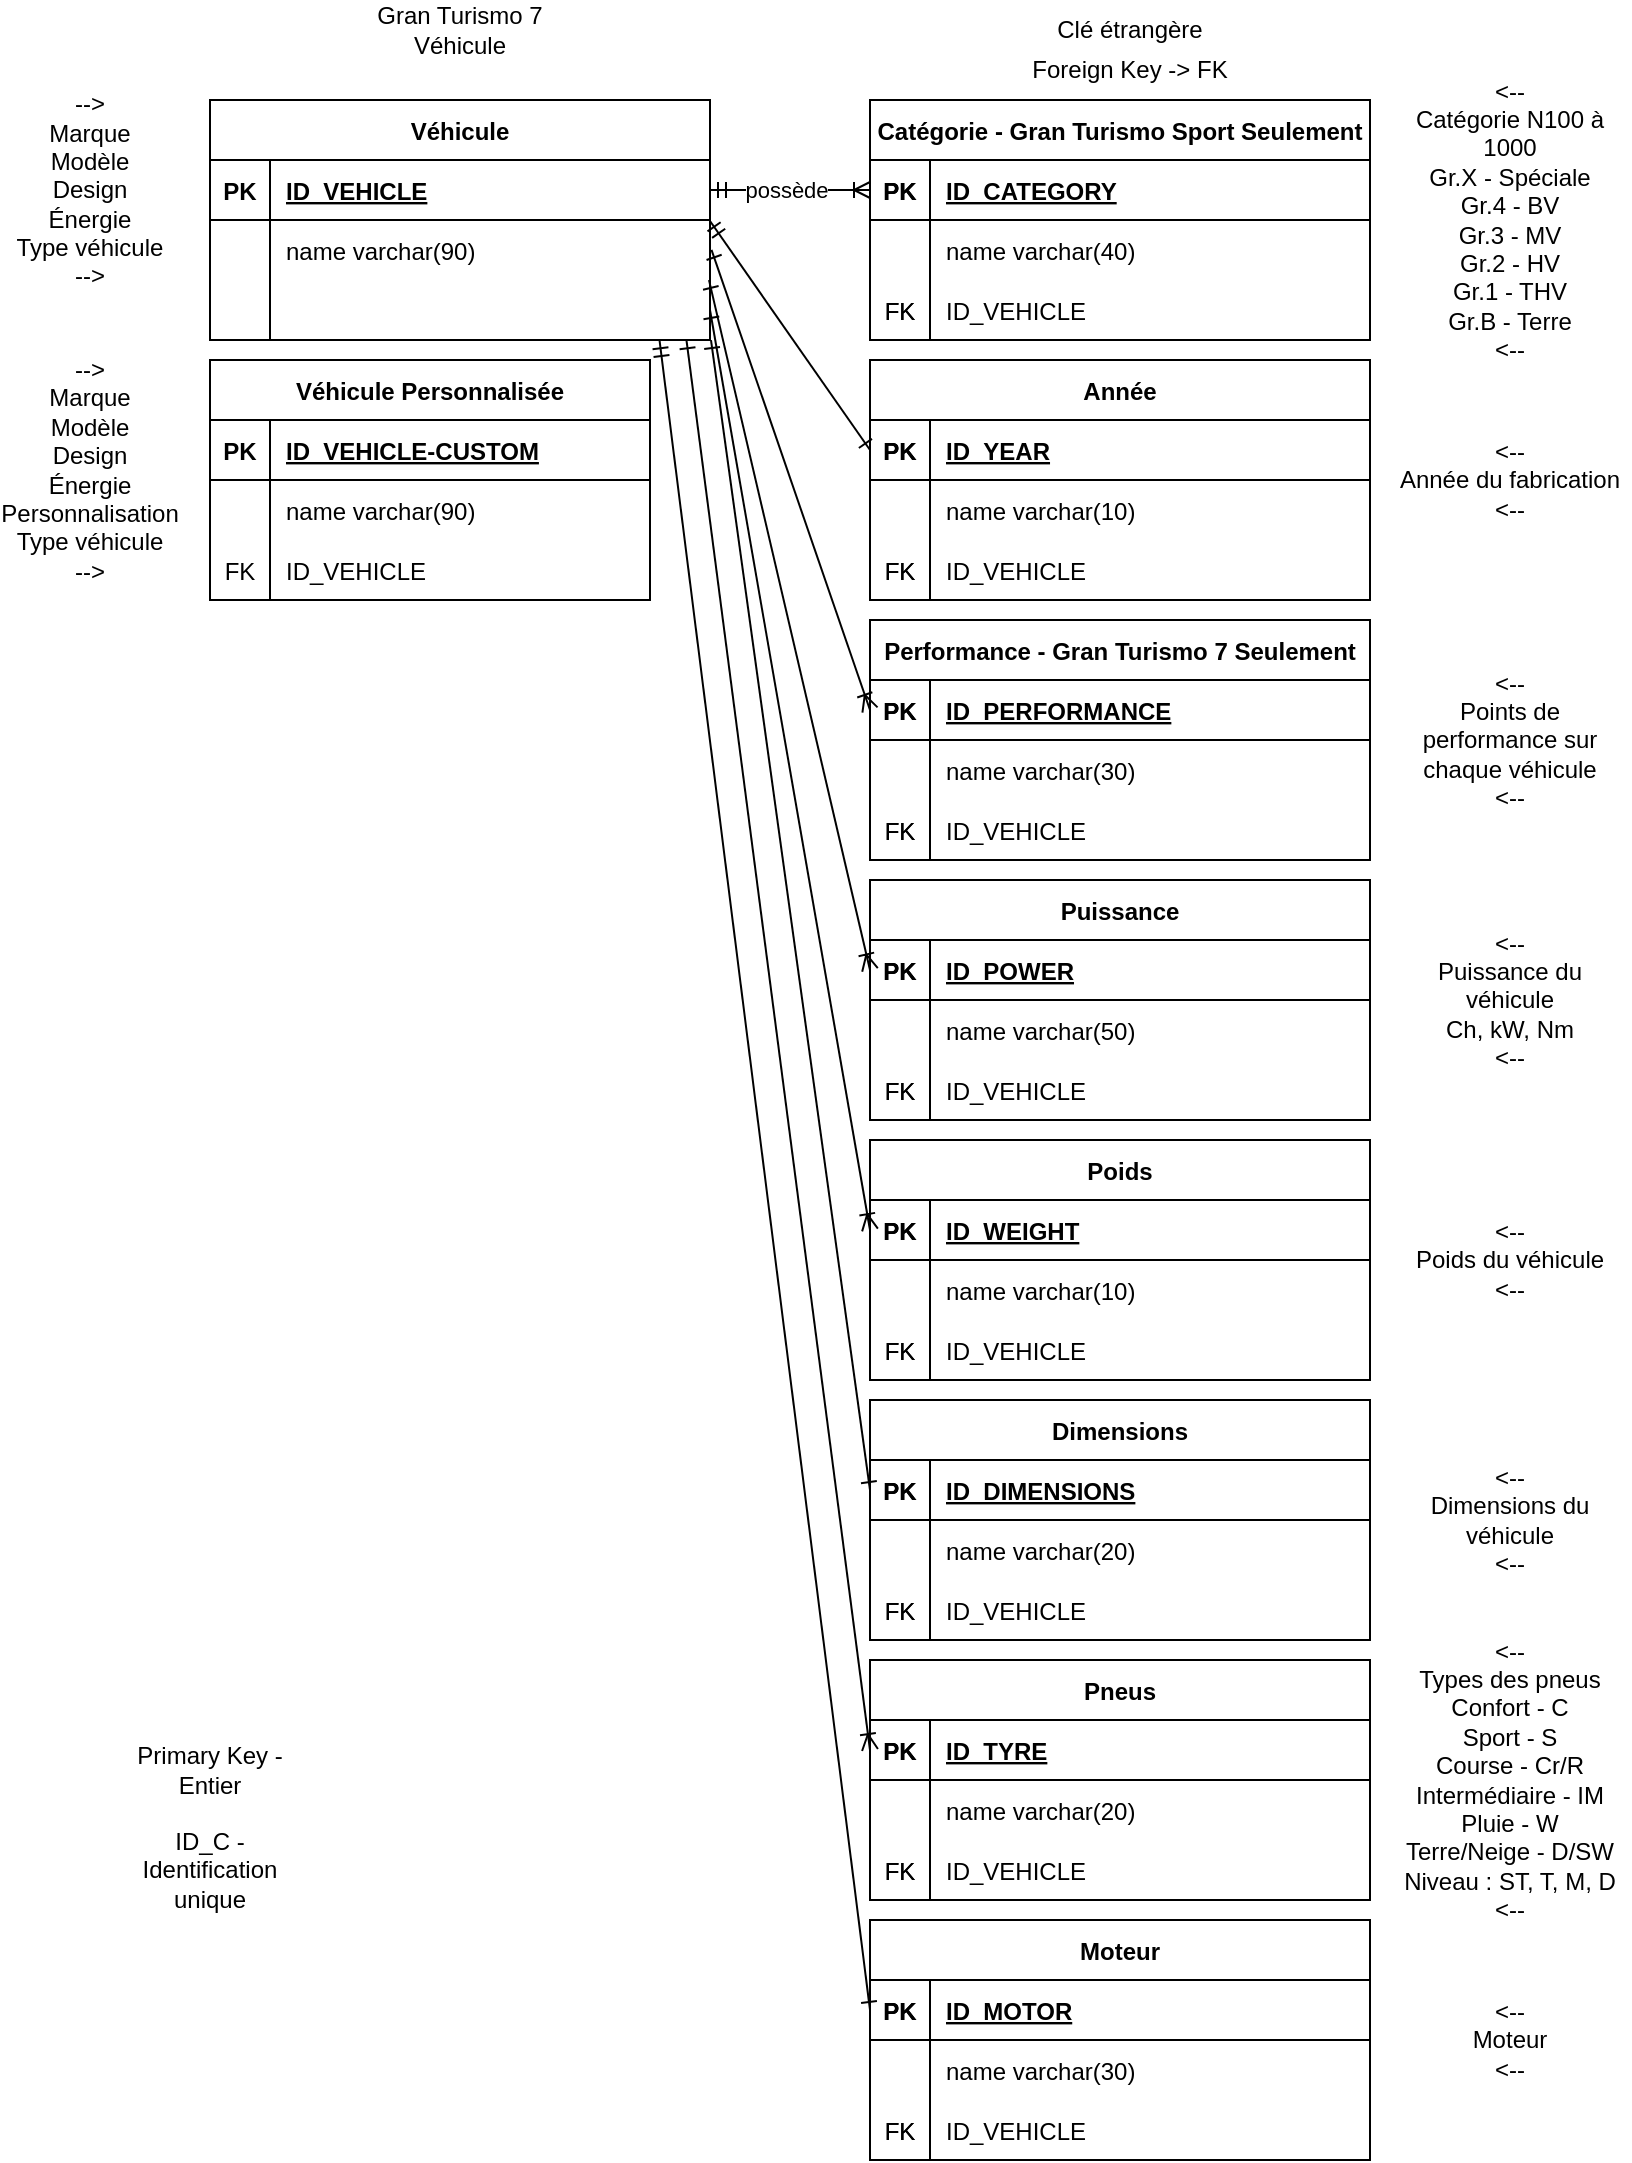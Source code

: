 <mxfile version="24.7.16">
  <diagram id="R2lEEEUBdFMjLlhIrx00" name="Page-1">
    <mxGraphModel dx="464" dy="783" grid="1" gridSize="10" guides="1" tooltips="1" connect="1" arrows="1" fold="1" page="1" pageScale="1" pageWidth="850" pageHeight="1100" math="0" shadow="0" extFonts="Permanent Marker^https://fonts.googleapis.com/css?family=Permanent+Marker">
      <root>
        <mxCell id="0" />
        <mxCell id="1" parent="0" />
        <mxCell id="28hwh20PYcVg1PHCezV0-172" value="" style="edgeStyle=entityRelationEdgeStyle;endArrow=ERoneToMany;startArrow=ERmandOne;endFill=0;startFill=0;entryX=0;entryY=0.5;entryDx=0;entryDy=0;" parent="1" source="28hwh20PYcVg1PHCezV0-178" edge="1">
          <mxGeometry width="100" height="100" relative="1" as="geometry">
            <mxPoint x="340" y="660" as="sourcePoint" />
            <mxPoint x="450" y="105" as="targetPoint" />
          </mxGeometry>
        </mxCell>
        <mxCell id="28hwh20PYcVg1PHCezV0-173" value="possède" style="edgeLabel;html=1;align=center;verticalAlign=middle;resizable=0;points=[];" parent="28hwh20PYcVg1PHCezV0-172" vertex="1" connectable="0">
          <mxGeometry x="-0.068" relative="1" as="geometry">
            <mxPoint as="offset" />
          </mxGeometry>
        </mxCell>
        <mxCell id="28hwh20PYcVg1PHCezV0-174" value="PK" style="shape=partialRectangle;overflow=hidden;connectable=0;fillColor=none;top=0;left=0;bottom=0;right=0;fontStyle=1;" parent="1" vertex="1">
          <mxGeometry x="450" y="90" width="30" height="30" as="geometry">
            <mxRectangle width="30" height="30" as="alternateBounds" />
          </mxGeometry>
        </mxCell>
        <mxCell id="28hwh20PYcVg1PHCezV0-175" value="" style="shape=partialRectangle;overflow=hidden;connectable=0;fillColor=none;top=0;left=0;bottom=0;right=0;" parent="1" vertex="1">
          <mxGeometry x="450" y="120" width="30" height="30" as="geometry">
            <mxRectangle width="30" height="30" as="alternateBounds" />
          </mxGeometry>
        </mxCell>
        <mxCell id="28hwh20PYcVg1PHCezV0-176" value="FK" style="shape=partialRectangle;overflow=hidden;connectable=0;fillColor=none;top=0;left=0;bottom=0;right=0;" parent="1" vertex="1">
          <mxGeometry x="450" y="150" width="30" height="30" as="geometry">
            <mxRectangle width="30" height="30" as="alternateBounds" />
          </mxGeometry>
        </mxCell>
        <mxCell id="28hwh20PYcVg1PHCezV0-177" value="Véhicule" style="shape=table;startSize=30;container=1;collapsible=1;childLayout=tableLayout;fixedRows=1;rowLines=0;fontStyle=1;align=center;resizeLast=1;" parent="1" vertex="1">
          <mxGeometry x="120" y="60" width="250" height="120" as="geometry" />
        </mxCell>
        <mxCell id="28hwh20PYcVg1PHCezV0-178" value="" style="shape=partialRectangle;collapsible=0;dropTarget=0;pointerEvents=0;fillColor=none;points=[[0,0.5],[1,0.5]];portConstraint=eastwest;top=0;left=0;right=0;bottom=1;" parent="28hwh20PYcVg1PHCezV0-177" vertex="1">
          <mxGeometry y="30" width="250" height="30" as="geometry" />
        </mxCell>
        <mxCell id="28hwh20PYcVg1PHCezV0-179" value="PK" style="shape=partialRectangle;overflow=hidden;connectable=0;fillColor=none;top=0;left=0;bottom=0;right=0;fontStyle=1;" parent="28hwh20PYcVg1PHCezV0-178" vertex="1">
          <mxGeometry width="30" height="30" as="geometry">
            <mxRectangle width="30" height="30" as="alternateBounds" />
          </mxGeometry>
        </mxCell>
        <mxCell id="28hwh20PYcVg1PHCezV0-180" value="ID_VEHICLE" style="shape=partialRectangle;overflow=hidden;connectable=0;fillColor=none;top=0;left=0;bottom=0;right=0;align=left;spacingLeft=6;fontStyle=5;" parent="28hwh20PYcVg1PHCezV0-178" vertex="1">
          <mxGeometry x="30" width="220" height="30" as="geometry">
            <mxRectangle width="220" height="30" as="alternateBounds" />
          </mxGeometry>
        </mxCell>
        <mxCell id="28hwh20PYcVg1PHCezV0-181" value="" style="shape=partialRectangle;collapsible=0;dropTarget=0;pointerEvents=0;fillColor=none;points=[[0,0.5],[1,0.5]];portConstraint=eastwest;top=0;left=0;right=0;bottom=0;" parent="28hwh20PYcVg1PHCezV0-177" vertex="1">
          <mxGeometry y="60" width="250" height="30" as="geometry" />
        </mxCell>
        <mxCell id="28hwh20PYcVg1PHCezV0-182" value="" style="shape=partialRectangle;overflow=hidden;connectable=0;fillColor=none;top=0;left=0;bottom=0;right=0;" parent="28hwh20PYcVg1PHCezV0-181" vertex="1">
          <mxGeometry width="30" height="30" as="geometry">
            <mxRectangle width="30" height="30" as="alternateBounds" />
          </mxGeometry>
        </mxCell>
        <mxCell id="28hwh20PYcVg1PHCezV0-183" value="name varchar(90)" style="shape=partialRectangle;overflow=hidden;connectable=0;fillColor=none;top=0;left=0;bottom=0;right=0;align=left;spacingLeft=6;" parent="28hwh20PYcVg1PHCezV0-181" vertex="1">
          <mxGeometry x="30" width="220" height="30" as="geometry">
            <mxRectangle width="220" height="30" as="alternateBounds" />
          </mxGeometry>
        </mxCell>
        <mxCell id="28hwh20PYcVg1PHCezV0-184" value="" style="shape=partialRectangle;collapsible=0;dropTarget=0;pointerEvents=0;fillColor=none;points=[[0,0.5],[1,0.5]];portConstraint=eastwest;top=0;left=0;right=0;bottom=0;" parent="28hwh20PYcVg1PHCezV0-177" vertex="1">
          <mxGeometry y="90" width="250" height="30" as="geometry" />
        </mxCell>
        <mxCell id="28hwh20PYcVg1PHCezV0-185" value="" style="shape=partialRectangle;overflow=hidden;connectable=0;fillColor=none;top=0;left=0;bottom=0;right=0;" parent="28hwh20PYcVg1PHCezV0-184" vertex="1">
          <mxGeometry width="30" height="30" as="geometry">
            <mxRectangle width="30" height="30" as="alternateBounds" />
          </mxGeometry>
        </mxCell>
        <mxCell id="28hwh20PYcVg1PHCezV0-186" value="" style="shape=partialRectangle;overflow=hidden;connectable=0;fillColor=none;top=0;left=0;bottom=0;right=0;align=left;spacingLeft=6;" parent="28hwh20PYcVg1PHCezV0-184" vertex="1">
          <mxGeometry x="30" width="220" height="30" as="geometry">
            <mxRectangle width="220" height="30" as="alternateBounds" />
          </mxGeometry>
        </mxCell>
        <mxCell id="28hwh20PYcVg1PHCezV0-187" value="PK" style="shape=partialRectangle;overflow=hidden;connectable=0;fillColor=none;top=0;left=0;bottom=0;right=0;fontStyle=1;" parent="1" vertex="1">
          <mxGeometry x="450" y="220" width="30" height="30" as="geometry">
            <mxRectangle width="30" height="30" as="alternateBounds" />
          </mxGeometry>
        </mxCell>
        <mxCell id="28hwh20PYcVg1PHCezV0-188" value="" style="shape=partialRectangle;overflow=hidden;connectable=0;fillColor=none;top=0;left=0;bottom=0;right=0;" parent="1" vertex="1">
          <mxGeometry x="450" y="250" width="30" height="30" as="geometry">
            <mxRectangle width="30" height="30" as="alternateBounds" />
          </mxGeometry>
        </mxCell>
        <mxCell id="28hwh20PYcVg1PHCezV0-189" value="FK" style="shape=partialRectangle;overflow=hidden;connectable=0;fillColor=none;top=0;left=0;bottom=0;right=0;" parent="1" vertex="1">
          <mxGeometry x="450" y="280" width="30" height="30" as="geometry">
            <mxRectangle width="30" height="30" as="alternateBounds" />
          </mxGeometry>
        </mxCell>
        <mxCell id="28hwh20PYcVg1PHCezV0-190" value="PK" style="shape=partialRectangle;overflow=hidden;connectable=0;fillColor=none;top=0;left=0;bottom=0;right=0;fontStyle=1;" parent="1" vertex="1">
          <mxGeometry x="450" y="350" width="30" height="30" as="geometry">
            <mxRectangle width="30" height="30" as="alternateBounds" />
          </mxGeometry>
        </mxCell>
        <mxCell id="28hwh20PYcVg1PHCezV0-191" value="" style="shape=partialRectangle;overflow=hidden;connectable=0;fillColor=none;top=0;left=0;bottom=0;right=0;" parent="1" vertex="1">
          <mxGeometry x="450" y="380" width="30" height="30" as="geometry">
            <mxRectangle width="30" height="30" as="alternateBounds" />
          </mxGeometry>
        </mxCell>
        <mxCell id="28hwh20PYcVg1PHCezV0-192" value="FK" style="shape=partialRectangle;overflow=hidden;connectable=0;fillColor=none;top=0;left=0;bottom=0;right=0;" parent="1" vertex="1">
          <mxGeometry x="450" y="410" width="30" height="30" as="geometry">
            <mxRectangle width="30" height="30" as="alternateBounds" />
          </mxGeometry>
        </mxCell>
        <mxCell id="28hwh20PYcVg1PHCezV0-193" value="Catégorie - Gran Turismo Sport Seulement" style="shape=table;startSize=30;container=1;collapsible=1;childLayout=tableLayout;fixedRows=1;rowLines=0;fontStyle=1;align=center;resizeLast=1;" parent="1" vertex="1">
          <mxGeometry x="450" y="60" width="250" height="120" as="geometry" />
        </mxCell>
        <mxCell id="28hwh20PYcVg1PHCezV0-194" value="" style="shape=partialRectangle;collapsible=0;dropTarget=0;pointerEvents=0;fillColor=none;points=[[0,0.5],[1,0.5]];portConstraint=eastwest;top=0;left=0;right=0;bottom=1;" parent="28hwh20PYcVg1PHCezV0-193" vertex="1">
          <mxGeometry y="30" width="250" height="30" as="geometry" />
        </mxCell>
        <mxCell id="28hwh20PYcVg1PHCezV0-195" value="PK" style="shape=partialRectangle;overflow=hidden;connectable=0;fillColor=none;top=0;left=0;bottom=0;right=0;fontStyle=1;" parent="28hwh20PYcVg1PHCezV0-194" vertex="1">
          <mxGeometry width="30" height="30" as="geometry">
            <mxRectangle width="30" height="30" as="alternateBounds" />
          </mxGeometry>
        </mxCell>
        <mxCell id="28hwh20PYcVg1PHCezV0-196" value="ID_CATEGORY" style="shape=partialRectangle;overflow=hidden;connectable=0;fillColor=none;top=0;left=0;bottom=0;right=0;align=left;spacingLeft=6;fontStyle=5;" parent="28hwh20PYcVg1PHCezV0-194" vertex="1">
          <mxGeometry x="30" width="220" height="30" as="geometry">
            <mxRectangle width="220" height="30" as="alternateBounds" />
          </mxGeometry>
        </mxCell>
        <mxCell id="28hwh20PYcVg1PHCezV0-197" value="" style="shape=partialRectangle;collapsible=0;dropTarget=0;pointerEvents=0;fillColor=none;points=[[0,0.5],[1,0.5]];portConstraint=eastwest;top=0;left=0;right=0;bottom=0;" parent="28hwh20PYcVg1PHCezV0-193" vertex="1">
          <mxGeometry y="60" width="250" height="30" as="geometry" />
        </mxCell>
        <mxCell id="28hwh20PYcVg1PHCezV0-198" value="" style="shape=partialRectangle;overflow=hidden;connectable=0;fillColor=none;top=0;left=0;bottom=0;right=0;" parent="28hwh20PYcVg1PHCezV0-197" vertex="1">
          <mxGeometry width="30" height="30" as="geometry">
            <mxRectangle width="30" height="30" as="alternateBounds" />
          </mxGeometry>
        </mxCell>
        <mxCell id="28hwh20PYcVg1PHCezV0-199" value="name varchar(40)" style="shape=partialRectangle;overflow=hidden;connectable=0;fillColor=none;top=0;left=0;bottom=0;right=0;align=left;spacingLeft=6;" parent="28hwh20PYcVg1PHCezV0-197" vertex="1">
          <mxGeometry x="30" width="220" height="30" as="geometry">
            <mxRectangle width="220" height="30" as="alternateBounds" />
          </mxGeometry>
        </mxCell>
        <mxCell id="28hwh20PYcVg1PHCezV0-200" value="" style="shape=partialRectangle;collapsible=0;dropTarget=0;pointerEvents=0;fillColor=none;points=[[0,0.5],[1,0.5]];portConstraint=eastwest;top=0;left=0;right=0;bottom=0;" parent="28hwh20PYcVg1PHCezV0-193" vertex="1">
          <mxGeometry y="90" width="250" height="30" as="geometry" />
        </mxCell>
        <mxCell id="28hwh20PYcVg1PHCezV0-201" value="FK" style="shape=partialRectangle;overflow=hidden;connectable=0;fillColor=none;top=0;left=0;bottom=0;right=0;" parent="28hwh20PYcVg1PHCezV0-200" vertex="1">
          <mxGeometry width="30" height="30" as="geometry">
            <mxRectangle width="30" height="30" as="alternateBounds" />
          </mxGeometry>
        </mxCell>
        <mxCell id="28hwh20PYcVg1PHCezV0-202" value="ID_VEHICLE" style="shape=partialRectangle;overflow=hidden;connectable=0;fillColor=none;top=0;left=0;bottom=0;right=0;align=left;spacingLeft=6;" parent="28hwh20PYcVg1PHCezV0-200" vertex="1">
          <mxGeometry x="30" width="220" height="30" as="geometry">
            <mxRectangle width="220" height="30" as="alternateBounds" />
          </mxGeometry>
        </mxCell>
        <mxCell id="28hwh20PYcVg1PHCezV0-203" value="Clé étrangère" style="text;html=1;align=center;verticalAlign=middle;whiteSpace=wrap;rounded=0;" parent="1" vertex="1">
          <mxGeometry x="490" y="10" width="180" height="30" as="geometry" />
        </mxCell>
        <mxCell id="28hwh20PYcVg1PHCezV0-204" value="Foreign Key -&amp;gt; FK" style="text;html=1;align=center;verticalAlign=middle;whiteSpace=wrap;rounded=0;" parent="1" vertex="1">
          <mxGeometry x="490" y="30" width="180" height="30" as="geometry" />
        </mxCell>
        <mxCell id="28hwh20PYcVg1PHCezV0-205" value="Année" style="shape=table;startSize=30;container=1;collapsible=1;childLayout=tableLayout;fixedRows=1;rowLines=0;fontStyle=1;align=center;resizeLast=1;" parent="1" vertex="1">
          <mxGeometry x="450" y="190" width="250" height="120" as="geometry" />
        </mxCell>
        <mxCell id="28hwh20PYcVg1PHCezV0-206" value="" style="shape=partialRectangle;collapsible=0;dropTarget=0;pointerEvents=0;fillColor=none;points=[[0,0.5],[1,0.5]];portConstraint=eastwest;top=0;left=0;right=0;bottom=1;" parent="28hwh20PYcVg1PHCezV0-205" vertex="1">
          <mxGeometry y="30" width="250" height="30" as="geometry" />
        </mxCell>
        <mxCell id="28hwh20PYcVg1PHCezV0-207" value="PK" style="shape=partialRectangle;overflow=hidden;connectable=0;fillColor=none;top=0;left=0;bottom=0;right=0;fontStyle=1;" parent="28hwh20PYcVg1PHCezV0-206" vertex="1">
          <mxGeometry width="30" height="30" as="geometry">
            <mxRectangle width="30" height="30" as="alternateBounds" />
          </mxGeometry>
        </mxCell>
        <mxCell id="28hwh20PYcVg1PHCezV0-208" value="ID_YEAR" style="shape=partialRectangle;overflow=hidden;connectable=0;fillColor=none;top=0;left=0;bottom=0;right=0;align=left;spacingLeft=6;fontStyle=5;" parent="28hwh20PYcVg1PHCezV0-206" vertex="1">
          <mxGeometry x="30" width="220" height="30" as="geometry">
            <mxRectangle width="220" height="30" as="alternateBounds" />
          </mxGeometry>
        </mxCell>
        <mxCell id="28hwh20PYcVg1PHCezV0-209" value="" style="shape=partialRectangle;collapsible=0;dropTarget=0;pointerEvents=0;fillColor=none;points=[[0,0.5],[1,0.5]];portConstraint=eastwest;top=0;left=0;right=0;bottom=0;" parent="28hwh20PYcVg1PHCezV0-205" vertex="1">
          <mxGeometry y="60" width="250" height="30" as="geometry" />
        </mxCell>
        <mxCell id="28hwh20PYcVg1PHCezV0-210" value="" style="shape=partialRectangle;overflow=hidden;connectable=0;fillColor=none;top=0;left=0;bottom=0;right=0;" parent="28hwh20PYcVg1PHCezV0-209" vertex="1">
          <mxGeometry width="30" height="30" as="geometry">
            <mxRectangle width="30" height="30" as="alternateBounds" />
          </mxGeometry>
        </mxCell>
        <mxCell id="28hwh20PYcVg1PHCezV0-211" value="name varchar(10)" style="shape=partialRectangle;overflow=hidden;connectable=0;fillColor=none;top=0;left=0;bottom=0;right=0;align=left;spacingLeft=6;" parent="28hwh20PYcVg1PHCezV0-209" vertex="1">
          <mxGeometry x="30" width="220" height="30" as="geometry">
            <mxRectangle width="220" height="30" as="alternateBounds" />
          </mxGeometry>
        </mxCell>
        <mxCell id="28hwh20PYcVg1PHCezV0-212" value="" style="shape=partialRectangle;collapsible=0;dropTarget=0;pointerEvents=0;fillColor=none;points=[[0,0.5],[1,0.5]];portConstraint=eastwest;top=0;left=0;right=0;bottom=0;" parent="28hwh20PYcVg1PHCezV0-205" vertex="1">
          <mxGeometry y="90" width="250" height="30" as="geometry" />
        </mxCell>
        <mxCell id="28hwh20PYcVg1PHCezV0-213" value="FK" style="shape=partialRectangle;overflow=hidden;connectable=0;fillColor=none;top=0;left=0;bottom=0;right=0;" parent="28hwh20PYcVg1PHCezV0-212" vertex="1">
          <mxGeometry width="30" height="30" as="geometry">
            <mxRectangle width="30" height="30" as="alternateBounds" />
          </mxGeometry>
        </mxCell>
        <mxCell id="28hwh20PYcVg1PHCezV0-214" value="ID_VEHICLE" style="shape=partialRectangle;overflow=hidden;connectable=0;fillColor=none;top=0;left=0;bottom=0;right=0;align=left;spacingLeft=6;" parent="28hwh20PYcVg1PHCezV0-212" vertex="1">
          <mxGeometry x="30" width="220" height="30" as="geometry">
            <mxRectangle width="220" height="30" as="alternateBounds" />
          </mxGeometry>
        </mxCell>
        <mxCell id="28hwh20PYcVg1PHCezV0-215" value="Performance - Gran Turismo 7 Seulement" style="shape=table;startSize=30;container=1;collapsible=1;childLayout=tableLayout;fixedRows=1;rowLines=0;fontStyle=1;align=center;resizeLast=1;" parent="1" vertex="1">
          <mxGeometry x="450" y="320" width="250" height="120" as="geometry" />
        </mxCell>
        <mxCell id="28hwh20PYcVg1PHCezV0-216" value="" style="shape=partialRectangle;collapsible=0;dropTarget=0;pointerEvents=0;fillColor=none;points=[[0,0.5],[1,0.5]];portConstraint=eastwest;top=0;left=0;right=0;bottom=1;" parent="28hwh20PYcVg1PHCezV0-215" vertex="1">
          <mxGeometry y="30" width="250" height="30" as="geometry" />
        </mxCell>
        <mxCell id="28hwh20PYcVg1PHCezV0-217" value="PK" style="shape=partialRectangle;overflow=hidden;connectable=0;fillColor=none;top=0;left=0;bottom=0;right=0;fontStyle=1;" parent="28hwh20PYcVg1PHCezV0-216" vertex="1">
          <mxGeometry width="30" height="30" as="geometry">
            <mxRectangle width="30" height="30" as="alternateBounds" />
          </mxGeometry>
        </mxCell>
        <mxCell id="28hwh20PYcVg1PHCezV0-218" value="ID_PERFORMANCE" style="shape=partialRectangle;overflow=hidden;connectable=0;fillColor=none;top=0;left=0;bottom=0;right=0;align=left;spacingLeft=6;fontStyle=5;" parent="28hwh20PYcVg1PHCezV0-216" vertex="1">
          <mxGeometry x="30" width="220" height="30" as="geometry">
            <mxRectangle width="220" height="30" as="alternateBounds" />
          </mxGeometry>
        </mxCell>
        <mxCell id="28hwh20PYcVg1PHCezV0-219" value="" style="shape=partialRectangle;collapsible=0;dropTarget=0;pointerEvents=0;fillColor=none;points=[[0,0.5],[1,0.5]];portConstraint=eastwest;top=0;left=0;right=0;bottom=0;" parent="28hwh20PYcVg1PHCezV0-215" vertex="1">
          <mxGeometry y="60" width="250" height="30" as="geometry" />
        </mxCell>
        <mxCell id="28hwh20PYcVg1PHCezV0-220" value="" style="shape=partialRectangle;overflow=hidden;connectable=0;fillColor=none;top=0;left=0;bottom=0;right=0;" parent="28hwh20PYcVg1PHCezV0-219" vertex="1">
          <mxGeometry width="30" height="30" as="geometry">
            <mxRectangle width="30" height="30" as="alternateBounds" />
          </mxGeometry>
        </mxCell>
        <mxCell id="28hwh20PYcVg1PHCezV0-221" value="name varchar(30)" style="shape=partialRectangle;overflow=hidden;connectable=0;fillColor=none;top=0;left=0;bottom=0;right=0;align=left;spacingLeft=6;" parent="28hwh20PYcVg1PHCezV0-219" vertex="1">
          <mxGeometry x="30" width="220" height="30" as="geometry">
            <mxRectangle width="220" height="30" as="alternateBounds" />
          </mxGeometry>
        </mxCell>
        <mxCell id="28hwh20PYcVg1PHCezV0-222" value="" style="shape=partialRectangle;collapsible=0;dropTarget=0;pointerEvents=0;fillColor=none;points=[[0,0.5],[1,0.5]];portConstraint=eastwest;top=0;left=0;right=0;bottom=0;" parent="28hwh20PYcVg1PHCezV0-215" vertex="1">
          <mxGeometry y="90" width="250" height="30" as="geometry" />
        </mxCell>
        <mxCell id="28hwh20PYcVg1PHCezV0-223" value="FK" style="shape=partialRectangle;overflow=hidden;connectable=0;fillColor=none;top=0;left=0;bottom=0;right=0;" parent="28hwh20PYcVg1PHCezV0-222" vertex="1">
          <mxGeometry width="30" height="30" as="geometry">
            <mxRectangle width="30" height="30" as="alternateBounds" />
          </mxGeometry>
        </mxCell>
        <mxCell id="28hwh20PYcVg1PHCezV0-224" value="ID_VEHICLE" style="shape=partialRectangle;overflow=hidden;connectable=0;fillColor=none;top=0;left=0;bottom=0;right=0;align=left;spacingLeft=6;" parent="28hwh20PYcVg1PHCezV0-222" vertex="1">
          <mxGeometry x="30" width="220" height="30" as="geometry">
            <mxRectangle width="220" height="30" as="alternateBounds" />
          </mxGeometry>
        </mxCell>
        <mxCell id="28hwh20PYcVg1PHCezV0-225" value="Gran Turismo 7&lt;div&gt;Véhicule&lt;/div&gt;" style="text;html=1;align=center;verticalAlign=middle;whiteSpace=wrap;rounded=0;" parent="1" vertex="1">
          <mxGeometry x="165" y="10" width="160" height="30" as="geometry" />
        </mxCell>
        <mxCell id="28hwh20PYcVg1PHCezV0-226" value="PK" style="shape=partialRectangle;overflow=hidden;connectable=0;fillColor=none;top=0;left=0;bottom=0;right=0;fontStyle=1;" parent="1" vertex="1">
          <mxGeometry x="450" y="610" width="30" height="30" as="geometry">
            <mxRectangle width="30" height="30" as="alternateBounds" />
          </mxGeometry>
        </mxCell>
        <mxCell id="28hwh20PYcVg1PHCezV0-227" value="" style="shape=partialRectangle;overflow=hidden;connectable=0;fillColor=none;top=0;left=0;bottom=0;right=0;" parent="1" vertex="1">
          <mxGeometry x="450" y="640" width="30" height="30" as="geometry">
            <mxRectangle width="30" height="30" as="alternateBounds" />
          </mxGeometry>
        </mxCell>
        <mxCell id="28hwh20PYcVg1PHCezV0-228" value="FK" style="shape=partialRectangle;overflow=hidden;connectable=0;fillColor=none;top=0;left=0;bottom=0;right=0;" parent="1" vertex="1">
          <mxGeometry x="450" y="670" width="30" height="30" as="geometry">
            <mxRectangle width="30" height="30" as="alternateBounds" />
          </mxGeometry>
        </mxCell>
        <mxCell id="28hwh20PYcVg1PHCezV0-229" value="Poids" style="shape=table;startSize=30;container=1;collapsible=1;childLayout=tableLayout;fixedRows=1;rowLines=0;fontStyle=1;align=center;resizeLast=1;" parent="1" vertex="1">
          <mxGeometry x="450" y="580" width="250" height="120" as="geometry" />
        </mxCell>
        <mxCell id="28hwh20PYcVg1PHCezV0-230" value="" style="shape=partialRectangle;collapsible=0;dropTarget=0;pointerEvents=0;fillColor=none;points=[[0,0.5],[1,0.5]];portConstraint=eastwest;top=0;left=0;right=0;bottom=1;" parent="28hwh20PYcVg1PHCezV0-229" vertex="1">
          <mxGeometry y="30" width="250" height="30" as="geometry" />
        </mxCell>
        <mxCell id="28hwh20PYcVg1PHCezV0-231" value="PK" style="shape=partialRectangle;overflow=hidden;connectable=0;fillColor=none;top=0;left=0;bottom=0;right=0;fontStyle=1;" parent="28hwh20PYcVg1PHCezV0-230" vertex="1">
          <mxGeometry width="30" height="30" as="geometry">
            <mxRectangle width="30" height="30" as="alternateBounds" />
          </mxGeometry>
        </mxCell>
        <mxCell id="28hwh20PYcVg1PHCezV0-232" value="ID_WEIGHT" style="shape=partialRectangle;overflow=hidden;connectable=0;fillColor=none;top=0;left=0;bottom=0;right=0;align=left;spacingLeft=6;fontStyle=5;" parent="28hwh20PYcVg1PHCezV0-230" vertex="1">
          <mxGeometry x="30" width="220" height="30" as="geometry">
            <mxRectangle width="220" height="30" as="alternateBounds" />
          </mxGeometry>
        </mxCell>
        <mxCell id="28hwh20PYcVg1PHCezV0-233" value="" style="shape=partialRectangle;collapsible=0;dropTarget=0;pointerEvents=0;fillColor=none;points=[[0,0.5],[1,0.5]];portConstraint=eastwest;top=0;left=0;right=0;bottom=0;" parent="28hwh20PYcVg1PHCezV0-229" vertex="1">
          <mxGeometry y="60" width="250" height="30" as="geometry" />
        </mxCell>
        <mxCell id="28hwh20PYcVg1PHCezV0-234" value="" style="shape=partialRectangle;overflow=hidden;connectable=0;fillColor=none;top=0;left=0;bottom=0;right=0;" parent="28hwh20PYcVg1PHCezV0-233" vertex="1">
          <mxGeometry width="30" height="30" as="geometry">
            <mxRectangle width="30" height="30" as="alternateBounds" />
          </mxGeometry>
        </mxCell>
        <mxCell id="28hwh20PYcVg1PHCezV0-235" value="name varchar(10)" style="shape=partialRectangle;overflow=hidden;connectable=0;fillColor=none;top=0;left=0;bottom=0;right=0;align=left;spacingLeft=6;" parent="28hwh20PYcVg1PHCezV0-233" vertex="1">
          <mxGeometry x="30" width="220" height="30" as="geometry">
            <mxRectangle width="220" height="30" as="alternateBounds" />
          </mxGeometry>
        </mxCell>
        <mxCell id="28hwh20PYcVg1PHCezV0-236" value="" style="shape=partialRectangle;collapsible=0;dropTarget=0;pointerEvents=0;fillColor=none;points=[[0,0.5],[1,0.5]];portConstraint=eastwest;top=0;left=0;right=0;bottom=0;" parent="28hwh20PYcVg1PHCezV0-229" vertex="1">
          <mxGeometry y="90" width="250" height="30" as="geometry" />
        </mxCell>
        <mxCell id="28hwh20PYcVg1PHCezV0-237" value="FK" style="shape=partialRectangle;overflow=hidden;connectable=0;fillColor=none;top=0;left=0;bottom=0;right=0;" parent="28hwh20PYcVg1PHCezV0-236" vertex="1">
          <mxGeometry width="30" height="30" as="geometry">
            <mxRectangle width="30" height="30" as="alternateBounds" />
          </mxGeometry>
        </mxCell>
        <mxCell id="28hwh20PYcVg1PHCezV0-238" value="ID_VEHICLE" style="shape=partialRectangle;overflow=hidden;connectable=0;fillColor=none;top=0;left=0;bottom=0;right=0;align=left;spacingLeft=6;" parent="28hwh20PYcVg1PHCezV0-236" vertex="1">
          <mxGeometry x="30" width="220" height="30" as="geometry">
            <mxRectangle width="220" height="30" as="alternateBounds" />
          </mxGeometry>
        </mxCell>
        <mxCell id="28hwh20PYcVg1PHCezV0-239" value="PK" style="shape=partialRectangle;overflow=hidden;connectable=0;fillColor=none;top=0;left=0;bottom=0;right=0;fontStyle=1;" parent="1" vertex="1">
          <mxGeometry x="450" y="740" width="30" height="30" as="geometry">
            <mxRectangle width="30" height="30" as="alternateBounds" />
          </mxGeometry>
        </mxCell>
        <mxCell id="28hwh20PYcVg1PHCezV0-240" value="" style="shape=partialRectangle;overflow=hidden;connectable=0;fillColor=none;top=0;left=0;bottom=0;right=0;" parent="1" vertex="1">
          <mxGeometry x="450" y="770" width="30" height="30" as="geometry">
            <mxRectangle width="30" height="30" as="alternateBounds" />
          </mxGeometry>
        </mxCell>
        <mxCell id="28hwh20PYcVg1PHCezV0-241" value="FK" style="shape=partialRectangle;overflow=hidden;connectable=0;fillColor=none;top=0;left=0;bottom=0;right=0;" parent="1" vertex="1">
          <mxGeometry x="450" y="800" width="30" height="30" as="geometry">
            <mxRectangle width="30" height="30" as="alternateBounds" />
          </mxGeometry>
        </mxCell>
        <mxCell id="28hwh20PYcVg1PHCezV0-242" value="Dimensions" style="shape=table;startSize=30;container=1;collapsible=1;childLayout=tableLayout;fixedRows=1;rowLines=0;fontStyle=1;align=center;resizeLast=1;" parent="1" vertex="1">
          <mxGeometry x="450" y="710" width="250" height="120" as="geometry" />
        </mxCell>
        <mxCell id="28hwh20PYcVg1PHCezV0-243" value="" style="shape=partialRectangle;collapsible=0;dropTarget=0;pointerEvents=0;fillColor=none;points=[[0,0.5],[1,0.5]];portConstraint=eastwest;top=0;left=0;right=0;bottom=1;" parent="28hwh20PYcVg1PHCezV0-242" vertex="1">
          <mxGeometry y="30" width="250" height="30" as="geometry" />
        </mxCell>
        <mxCell id="28hwh20PYcVg1PHCezV0-244" value="PK" style="shape=partialRectangle;overflow=hidden;connectable=0;fillColor=none;top=0;left=0;bottom=0;right=0;fontStyle=1;" parent="28hwh20PYcVg1PHCezV0-243" vertex="1">
          <mxGeometry width="30" height="30" as="geometry">
            <mxRectangle width="30" height="30" as="alternateBounds" />
          </mxGeometry>
        </mxCell>
        <mxCell id="28hwh20PYcVg1PHCezV0-245" value="ID_DIMENSIONS" style="shape=partialRectangle;overflow=hidden;connectable=0;fillColor=none;top=0;left=0;bottom=0;right=0;align=left;spacingLeft=6;fontStyle=5;" parent="28hwh20PYcVg1PHCezV0-243" vertex="1">
          <mxGeometry x="30" width="220" height="30" as="geometry">
            <mxRectangle width="220" height="30" as="alternateBounds" />
          </mxGeometry>
        </mxCell>
        <mxCell id="28hwh20PYcVg1PHCezV0-246" value="" style="shape=partialRectangle;collapsible=0;dropTarget=0;pointerEvents=0;fillColor=none;points=[[0,0.5],[1,0.5]];portConstraint=eastwest;top=0;left=0;right=0;bottom=0;" parent="28hwh20PYcVg1PHCezV0-242" vertex="1">
          <mxGeometry y="60" width="250" height="30" as="geometry" />
        </mxCell>
        <mxCell id="28hwh20PYcVg1PHCezV0-247" value="" style="shape=partialRectangle;overflow=hidden;connectable=0;fillColor=none;top=0;left=0;bottom=0;right=0;" parent="28hwh20PYcVg1PHCezV0-246" vertex="1">
          <mxGeometry width="30" height="30" as="geometry">
            <mxRectangle width="30" height="30" as="alternateBounds" />
          </mxGeometry>
        </mxCell>
        <mxCell id="28hwh20PYcVg1PHCezV0-248" value="name varchar(20)" style="shape=partialRectangle;overflow=hidden;connectable=0;fillColor=none;top=0;left=0;bottom=0;right=0;align=left;spacingLeft=6;" parent="28hwh20PYcVg1PHCezV0-246" vertex="1">
          <mxGeometry x="30" width="220" height="30" as="geometry">
            <mxRectangle width="220" height="30" as="alternateBounds" />
          </mxGeometry>
        </mxCell>
        <mxCell id="28hwh20PYcVg1PHCezV0-249" value="" style="shape=partialRectangle;collapsible=0;dropTarget=0;pointerEvents=0;fillColor=none;points=[[0,0.5],[1,0.5]];portConstraint=eastwest;top=0;left=0;right=0;bottom=0;" parent="28hwh20PYcVg1PHCezV0-242" vertex="1">
          <mxGeometry y="90" width="250" height="30" as="geometry" />
        </mxCell>
        <mxCell id="28hwh20PYcVg1PHCezV0-250" value="FK" style="shape=partialRectangle;overflow=hidden;connectable=0;fillColor=none;top=0;left=0;bottom=0;right=0;" parent="28hwh20PYcVg1PHCezV0-249" vertex="1">
          <mxGeometry width="30" height="30" as="geometry">
            <mxRectangle width="30" height="30" as="alternateBounds" />
          </mxGeometry>
        </mxCell>
        <mxCell id="28hwh20PYcVg1PHCezV0-251" value="ID_VEHICLE" style="shape=partialRectangle;overflow=hidden;connectable=0;fillColor=none;top=0;left=0;bottom=0;right=0;align=left;spacingLeft=6;" parent="28hwh20PYcVg1PHCezV0-249" vertex="1">
          <mxGeometry x="30" width="220" height="30" as="geometry">
            <mxRectangle width="220" height="30" as="alternateBounds" />
          </mxGeometry>
        </mxCell>
        <mxCell id="28hwh20PYcVg1PHCezV0-252" value="PK" style="shape=partialRectangle;overflow=hidden;connectable=0;fillColor=none;top=0;left=0;bottom=0;right=0;fontStyle=1;" parent="1" vertex="1">
          <mxGeometry x="450" y="480" width="30" height="30" as="geometry">
            <mxRectangle width="30" height="30" as="alternateBounds" />
          </mxGeometry>
        </mxCell>
        <mxCell id="28hwh20PYcVg1PHCezV0-253" value="" style="shape=partialRectangle;overflow=hidden;connectable=0;fillColor=none;top=0;left=0;bottom=0;right=0;" parent="1" vertex="1">
          <mxGeometry x="450" y="510" width="30" height="30" as="geometry">
            <mxRectangle width="30" height="30" as="alternateBounds" />
          </mxGeometry>
        </mxCell>
        <mxCell id="28hwh20PYcVg1PHCezV0-254" value="FK" style="shape=partialRectangle;overflow=hidden;connectable=0;fillColor=none;top=0;left=0;bottom=0;right=0;" parent="1" vertex="1">
          <mxGeometry x="450" y="540" width="30" height="30" as="geometry">
            <mxRectangle width="30" height="30" as="alternateBounds" />
          </mxGeometry>
        </mxCell>
        <mxCell id="28hwh20PYcVg1PHCezV0-255" value="Puissance" style="shape=table;startSize=30;container=1;collapsible=1;childLayout=tableLayout;fixedRows=1;rowLines=0;fontStyle=1;align=center;resizeLast=1;" parent="1" vertex="1">
          <mxGeometry x="450" y="450" width="250" height="120" as="geometry" />
        </mxCell>
        <mxCell id="28hwh20PYcVg1PHCezV0-256" value="" style="shape=partialRectangle;collapsible=0;dropTarget=0;pointerEvents=0;fillColor=none;points=[[0,0.5],[1,0.5]];portConstraint=eastwest;top=0;left=0;right=0;bottom=1;" parent="28hwh20PYcVg1PHCezV0-255" vertex="1">
          <mxGeometry y="30" width="250" height="30" as="geometry" />
        </mxCell>
        <mxCell id="28hwh20PYcVg1PHCezV0-257" value="PK" style="shape=partialRectangle;overflow=hidden;connectable=0;fillColor=none;top=0;left=0;bottom=0;right=0;fontStyle=1;" parent="28hwh20PYcVg1PHCezV0-256" vertex="1">
          <mxGeometry width="30" height="30" as="geometry">
            <mxRectangle width="30" height="30" as="alternateBounds" />
          </mxGeometry>
        </mxCell>
        <mxCell id="28hwh20PYcVg1PHCezV0-258" value="ID_POWER" style="shape=partialRectangle;overflow=hidden;connectable=0;fillColor=none;top=0;left=0;bottom=0;right=0;align=left;spacingLeft=6;fontStyle=5;" parent="28hwh20PYcVg1PHCezV0-256" vertex="1">
          <mxGeometry x="30" width="220" height="30" as="geometry">
            <mxRectangle width="220" height="30" as="alternateBounds" />
          </mxGeometry>
        </mxCell>
        <mxCell id="28hwh20PYcVg1PHCezV0-259" value="" style="shape=partialRectangle;collapsible=0;dropTarget=0;pointerEvents=0;fillColor=none;points=[[0,0.5],[1,0.5]];portConstraint=eastwest;top=0;left=0;right=0;bottom=0;" parent="28hwh20PYcVg1PHCezV0-255" vertex="1">
          <mxGeometry y="60" width="250" height="30" as="geometry" />
        </mxCell>
        <mxCell id="28hwh20PYcVg1PHCezV0-260" value="" style="shape=partialRectangle;overflow=hidden;connectable=0;fillColor=none;top=0;left=0;bottom=0;right=0;" parent="28hwh20PYcVg1PHCezV0-259" vertex="1">
          <mxGeometry width="30" height="30" as="geometry">
            <mxRectangle width="30" height="30" as="alternateBounds" />
          </mxGeometry>
        </mxCell>
        <mxCell id="28hwh20PYcVg1PHCezV0-261" value="name varchar(50)" style="shape=partialRectangle;overflow=hidden;connectable=0;fillColor=none;top=0;left=0;bottom=0;right=0;align=left;spacingLeft=6;" parent="28hwh20PYcVg1PHCezV0-259" vertex="1">
          <mxGeometry x="30" width="220" height="30" as="geometry">
            <mxRectangle width="220" height="30" as="alternateBounds" />
          </mxGeometry>
        </mxCell>
        <mxCell id="28hwh20PYcVg1PHCezV0-262" value="" style="shape=partialRectangle;collapsible=0;dropTarget=0;pointerEvents=0;fillColor=none;points=[[0,0.5],[1,0.5]];portConstraint=eastwest;top=0;left=0;right=0;bottom=0;" parent="28hwh20PYcVg1PHCezV0-255" vertex="1">
          <mxGeometry y="90" width="250" height="30" as="geometry" />
        </mxCell>
        <mxCell id="28hwh20PYcVg1PHCezV0-263" value="FK" style="shape=partialRectangle;overflow=hidden;connectable=0;fillColor=none;top=0;left=0;bottom=0;right=0;" parent="28hwh20PYcVg1PHCezV0-262" vertex="1">
          <mxGeometry width="30" height="30" as="geometry">
            <mxRectangle width="30" height="30" as="alternateBounds" />
          </mxGeometry>
        </mxCell>
        <mxCell id="28hwh20PYcVg1PHCezV0-264" value="ID_VEHICLE" style="shape=partialRectangle;overflow=hidden;connectable=0;fillColor=none;top=0;left=0;bottom=0;right=0;align=left;spacingLeft=6;" parent="28hwh20PYcVg1PHCezV0-262" vertex="1">
          <mxGeometry x="30" width="220" height="30" as="geometry">
            <mxRectangle width="220" height="30" as="alternateBounds" />
          </mxGeometry>
        </mxCell>
        <mxCell id="28hwh20PYcVg1PHCezV0-265" value="PK" style="shape=partialRectangle;overflow=hidden;connectable=0;fillColor=none;top=0;left=0;bottom=0;right=0;fontStyle=1;" parent="1" vertex="1">
          <mxGeometry x="450" y="870" width="30" height="30" as="geometry">
            <mxRectangle width="30" height="30" as="alternateBounds" />
          </mxGeometry>
        </mxCell>
        <mxCell id="28hwh20PYcVg1PHCezV0-266" value="" style="shape=partialRectangle;overflow=hidden;connectable=0;fillColor=none;top=0;left=0;bottom=0;right=0;" parent="1" vertex="1">
          <mxGeometry x="450" y="900" width="30" height="30" as="geometry">
            <mxRectangle width="30" height="30" as="alternateBounds" />
          </mxGeometry>
        </mxCell>
        <mxCell id="28hwh20PYcVg1PHCezV0-267" value="FK" style="shape=partialRectangle;overflow=hidden;connectable=0;fillColor=none;top=0;left=0;bottom=0;right=0;" parent="1" vertex="1">
          <mxGeometry x="450" y="930" width="30" height="30" as="geometry">
            <mxRectangle width="30" height="30" as="alternateBounds" />
          </mxGeometry>
        </mxCell>
        <mxCell id="28hwh20PYcVg1PHCezV0-268" value="Pneus" style="shape=table;startSize=30;container=1;collapsible=1;childLayout=tableLayout;fixedRows=1;rowLines=0;fontStyle=1;align=center;resizeLast=1;" parent="1" vertex="1">
          <mxGeometry x="450" y="840" width="250" height="120" as="geometry" />
        </mxCell>
        <mxCell id="28hwh20PYcVg1PHCezV0-269" value="" style="shape=partialRectangle;collapsible=0;dropTarget=0;pointerEvents=0;fillColor=none;points=[[0,0.5],[1,0.5]];portConstraint=eastwest;top=0;left=0;right=0;bottom=1;" parent="28hwh20PYcVg1PHCezV0-268" vertex="1">
          <mxGeometry y="30" width="250" height="30" as="geometry" />
        </mxCell>
        <mxCell id="28hwh20PYcVg1PHCezV0-270" value="PK" style="shape=partialRectangle;overflow=hidden;connectable=0;fillColor=none;top=0;left=0;bottom=0;right=0;fontStyle=1;" parent="28hwh20PYcVg1PHCezV0-269" vertex="1">
          <mxGeometry width="30" height="30" as="geometry">
            <mxRectangle width="30" height="30" as="alternateBounds" />
          </mxGeometry>
        </mxCell>
        <mxCell id="28hwh20PYcVg1PHCezV0-271" value="ID_TYRE" style="shape=partialRectangle;overflow=hidden;connectable=0;fillColor=none;top=0;left=0;bottom=0;right=0;align=left;spacingLeft=6;fontStyle=5;" parent="28hwh20PYcVg1PHCezV0-269" vertex="1">
          <mxGeometry x="30" width="220" height="30" as="geometry">
            <mxRectangle width="220" height="30" as="alternateBounds" />
          </mxGeometry>
        </mxCell>
        <mxCell id="28hwh20PYcVg1PHCezV0-272" value="" style="shape=partialRectangle;collapsible=0;dropTarget=0;pointerEvents=0;fillColor=none;points=[[0,0.5],[1,0.5]];portConstraint=eastwest;top=0;left=0;right=0;bottom=0;" parent="28hwh20PYcVg1PHCezV0-268" vertex="1">
          <mxGeometry y="60" width="250" height="30" as="geometry" />
        </mxCell>
        <mxCell id="28hwh20PYcVg1PHCezV0-273" value="" style="shape=partialRectangle;overflow=hidden;connectable=0;fillColor=none;top=0;left=0;bottom=0;right=0;" parent="28hwh20PYcVg1PHCezV0-272" vertex="1">
          <mxGeometry width="30" height="30" as="geometry">
            <mxRectangle width="30" height="30" as="alternateBounds" />
          </mxGeometry>
        </mxCell>
        <mxCell id="28hwh20PYcVg1PHCezV0-274" value="name varchar(20)" style="shape=partialRectangle;overflow=hidden;connectable=0;fillColor=none;top=0;left=0;bottom=0;right=0;align=left;spacingLeft=6;" parent="28hwh20PYcVg1PHCezV0-272" vertex="1">
          <mxGeometry x="30" width="220" height="30" as="geometry">
            <mxRectangle width="220" height="30" as="alternateBounds" />
          </mxGeometry>
        </mxCell>
        <mxCell id="28hwh20PYcVg1PHCezV0-275" value="" style="shape=partialRectangle;collapsible=0;dropTarget=0;pointerEvents=0;fillColor=none;points=[[0,0.5],[1,0.5]];portConstraint=eastwest;top=0;left=0;right=0;bottom=0;" parent="28hwh20PYcVg1PHCezV0-268" vertex="1">
          <mxGeometry y="90" width="250" height="30" as="geometry" />
        </mxCell>
        <mxCell id="28hwh20PYcVg1PHCezV0-276" value="FK" style="shape=partialRectangle;overflow=hidden;connectable=0;fillColor=none;top=0;left=0;bottom=0;right=0;" parent="28hwh20PYcVg1PHCezV0-275" vertex="1">
          <mxGeometry width="30" height="30" as="geometry">
            <mxRectangle width="30" height="30" as="alternateBounds" />
          </mxGeometry>
        </mxCell>
        <mxCell id="28hwh20PYcVg1PHCezV0-277" value="ID_VEHICLE" style="shape=partialRectangle;overflow=hidden;connectable=0;fillColor=none;top=0;left=0;bottom=0;right=0;align=left;spacingLeft=6;" parent="28hwh20PYcVg1PHCezV0-275" vertex="1">
          <mxGeometry x="30" width="220" height="30" as="geometry">
            <mxRectangle width="220" height="30" as="alternateBounds" />
          </mxGeometry>
        </mxCell>
        <mxCell id="28hwh20PYcVg1PHCezV0-278" value="PK" style="shape=partialRectangle;overflow=hidden;connectable=0;fillColor=none;top=0;left=0;bottom=0;right=0;fontStyle=1;" parent="1" vertex="1">
          <mxGeometry x="450" y="1000" width="30" height="30" as="geometry">
            <mxRectangle width="30" height="30" as="alternateBounds" />
          </mxGeometry>
        </mxCell>
        <mxCell id="28hwh20PYcVg1PHCezV0-279" value="" style="shape=partialRectangle;overflow=hidden;connectable=0;fillColor=none;top=0;left=0;bottom=0;right=0;" parent="1" vertex="1">
          <mxGeometry x="450" y="1030" width="30" height="30" as="geometry">
            <mxRectangle width="30" height="30" as="alternateBounds" />
          </mxGeometry>
        </mxCell>
        <mxCell id="28hwh20PYcVg1PHCezV0-280" value="FK" style="shape=partialRectangle;overflow=hidden;connectable=0;fillColor=none;top=0;left=0;bottom=0;right=0;" parent="1" vertex="1">
          <mxGeometry x="450" y="1060" width="30" height="30" as="geometry">
            <mxRectangle width="30" height="30" as="alternateBounds" />
          </mxGeometry>
        </mxCell>
        <mxCell id="28hwh20PYcVg1PHCezV0-281" value="Moteur" style="shape=table;startSize=30;container=1;collapsible=1;childLayout=tableLayout;fixedRows=1;rowLines=0;fontStyle=1;align=center;resizeLast=1;" parent="1" vertex="1">
          <mxGeometry x="450" y="970" width="250" height="120" as="geometry" />
        </mxCell>
        <mxCell id="28hwh20PYcVg1PHCezV0-282" value="" style="shape=partialRectangle;collapsible=0;dropTarget=0;pointerEvents=0;fillColor=none;points=[[0,0.5],[1,0.5]];portConstraint=eastwest;top=0;left=0;right=0;bottom=1;" parent="28hwh20PYcVg1PHCezV0-281" vertex="1">
          <mxGeometry y="30" width="250" height="30" as="geometry" />
        </mxCell>
        <mxCell id="28hwh20PYcVg1PHCezV0-283" value="PK" style="shape=partialRectangle;overflow=hidden;connectable=0;fillColor=none;top=0;left=0;bottom=0;right=0;fontStyle=1;" parent="28hwh20PYcVg1PHCezV0-282" vertex="1">
          <mxGeometry width="30" height="30" as="geometry">
            <mxRectangle width="30" height="30" as="alternateBounds" />
          </mxGeometry>
        </mxCell>
        <mxCell id="28hwh20PYcVg1PHCezV0-284" value="ID_MOTOR" style="shape=partialRectangle;overflow=hidden;connectable=0;fillColor=none;top=0;left=0;bottom=0;right=0;align=left;spacingLeft=6;fontStyle=5;" parent="28hwh20PYcVg1PHCezV0-282" vertex="1">
          <mxGeometry x="30" width="220" height="30" as="geometry">
            <mxRectangle width="220" height="30" as="alternateBounds" />
          </mxGeometry>
        </mxCell>
        <mxCell id="28hwh20PYcVg1PHCezV0-285" value="" style="shape=partialRectangle;collapsible=0;dropTarget=0;pointerEvents=0;fillColor=none;points=[[0,0.5],[1,0.5]];portConstraint=eastwest;top=0;left=0;right=0;bottom=0;" parent="28hwh20PYcVg1PHCezV0-281" vertex="1">
          <mxGeometry y="60" width="250" height="30" as="geometry" />
        </mxCell>
        <mxCell id="28hwh20PYcVg1PHCezV0-286" value="" style="shape=partialRectangle;overflow=hidden;connectable=0;fillColor=none;top=0;left=0;bottom=0;right=0;" parent="28hwh20PYcVg1PHCezV0-285" vertex="1">
          <mxGeometry width="30" height="30" as="geometry">
            <mxRectangle width="30" height="30" as="alternateBounds" />
          </mxGeometry>
        </mxCell>
        <mxCell id="28hwh20PYcVg1PHCezV0-287" value="name varchar(30)" style="shape=partialRectangle;overflow=hidden;connectable=0;fillColor=none;top=0;left=0;bottom=0;right=0;align=left;spacingLeft=6;" parent="28hwh20PYcVg1PHCezV0-285" vertex="1">
          <mxGeometry x="30" width="220" height="30" as="geometry">
            <mxRectangle width="220" height="30" as="alternateBounds" />
          </mxGeometry>
        </mxCell>
        <mxCell id="28hwh20PYcVg1PHCezV0-288" value="" style="shape=partialRectangle;collapsible=0;dropTarget=0;pointerEvents=0;fillColor=none;points=[[0,0.5],[1,0.5]];portConstraint=eastwest;top=0;left=0;right=0;bottom=0;" parent="28hwh20PYcVg1PHCezV0-281" vertex="1">
          <mxGeometry y="90" width="250" height="30" as="geometry" />
        </mxCell>
        <mxCell id="28hwh20PYcVg1PHCezV0-289" value="FK" style="shape=partialRectangle;overflow=hidden;connectable=0;fillColor=none;top=0;left=0;bottom=0;right=0;" parent="28hwh20PYcVg1PHCezV0-288" vertex="1">
          <mxGeometry width="30" height="30" as="geometry">
            <mxRectangle width="30" height="30" as="alternateBounds" />
          </mxGeometry>
        </mxCell>
        <mxCell id="28hwh20PYcVg1PHCezV0-290" value="ID_VEHICLE" style="shape=partialRectangle;overflow=hidden;connectable=0;fillColor=none;top=0;left=0;bottom=0;right=0;align=left;spacingLeft=6;" parent="28hwh20PYcVg1PHCezV0-288" vertex="1">
          <mxGeometry x="30" width="220" height="30" as="geometry">
            <mxRectangle width="220" height="30" as="alternateBounds" />
          </mxGeometry>
        </mxCell>
        <mxCell id="28hwh20PYcVg1PHCezV0-305" value="" style="endArrow=ERone;html=1;rounded=0;exitX=0.999;exitY=1.004;exitDx=0;exitDy=0;entryX=0;entryY=0.5;entryDx=0;entryDy=0;exitPerimeter=0;startArrow=ERmandOne;startFill=0;endFill=0;" parent="1" source="28hwh20PYcVg1PHCezV0-178" target="28hwh20PYcVg1PHCezV0-206" edge="1">
          <mxGeometry width="50" height="50" relative="1" as="geometry">
            <mxPoint x="340" y="200" as="sourcePoint" />
            <mxPoint x="390" y="150" as="targetPoint" />
          </mxGeometry>
        </mxCell>
        <mxCell id="28hwh20PYcVg1PHCezV0-306" value="" style="endArrow=ERoneToMany;html=1;rounded=0;entryX=0;entryY=0.5;entryDx=0;entryDy=0;exitX=1.003;exitY=0.497;exitDx=0;exitDy=0;exitPerimeter=0;startArrow=ERone;startFill=0;endFill=0;" parent="1" source="28hwh20PYcVg1PHCezV0-181" target="28hwh20PYcVg1PHCezV0-216" edge="1">
          <mxGeometry width="50" height="50" relative="1" as="geometry">
            <mxPoint x="340" y="200" as="sourcePoint" />
            <mxPoint x="390" y="150" as="targetPoint" />
          </mxGeometry>
        </mxCell>
        <mxCell id="28hwh20PYcVg1PHCezV0-307" value="" style="endArrow=ERoneToMany;html=1;rounded=0;exitX=0.998;exitY=0.002;exitDx=0;exitDy=0;exitPerimeter=0;entryX=0;entryY=0.5;entryDx=0;entryDy=0;startArrow=ERone;startFill=0;endFill=0;" parent="1" source="28hwh20PYcVg1PHCezV0-184" target="28hwh20PYcVg1PHCezV0-256" edge="1">
          <mxGeometry width="50" height="50" relative="1" as="geometry">
            <mxPoint x="350" y="330" as="sourcePoint" />
            <mxPoint x="400" y="280" as="targetPoint" />
          </mxGeometry>
        </mxCell>
        <mxCell id="28hwh20PYcVg1PHCezV0-308" value="" style="endArrow=ERoneToMany;html=1;rounded=0;exitX=1;exitY=0.5;exitDx=0;exitDy=0;entryX=0;entryY=0.5;entryDx=0;entryDy=0;endFill=0;startArrow=ERone;startFill=0;" parent="1" source="28hwh20PYcVg1PHCezV0-184" target="28hwh20PYcVg1PHCezV0-230" edge="1">
          <mxGeometry width="50" height="50" relative="1" as="geometry">
            <mxPoint x="340" y="240" as="sourcePoint" />
            <mxPoint x="380" y="300" as="targetPoint" />
          </mxGeometry>
        </mxCell>
        <mxCell id="28hwh20PYcVg1PHCezV0-309" value="" style="endArrow=ERone;html=1;rounded=0;exitX=1.002;exitY=1.001;exitDx=0;exitDy=0;exitPerimeter=0;entryX=0;entryY=0.5;entryDx=0;entryDy=0;endFill=0;startArrow=ERone;startFill=0;" parent="1" source="28hwh20PYcVg1PHCezV0-184" target="28hwh20PYcVg1PHCezV0-243" edge="1">
          <mxGeometry width="50" height="50" relative="1" as="geometry">
            <mxPoint x="375" y="230" as="sourcePoint" />
            <mxPoint x="380" y="530" as="targetPoint" />
          </mxGeometry>
        </mxCell>
        <mxCell id="28hwh20PYcVg1PHCezV0-311" value="" style="endArrow=ERoneToMany;html=1;rounded=0;exitX=0.953;exitY=1.005;exitDx=0;exitDy=0;exitPerimeter=0;entryX=0;entryY=0.5;entryDx=0;entryDy=0;startArrow=ERone;startFill=0;endFill=0;" parent="1" source="28hwh20PYcVg1PHCezV0-184" target="28hwh20PYcVg1PHCezV0-269" edge="1">
          <mxGeometry width="50" height="50" relative="1" as="geometry">
            <mxPoint x="410" y="270" as="sourcePoint" />
            <mxPoint x="410" y="750" as="targetPoint" />
          </mxGeometry>
        </mxCell>
        <mxCell id="28hwh20PYcVg1PHCezV0-312" value="" style="endArrow=ERone;html=1;rounded=0;exitX=0.899;exitY=1.004;exitDx=0;exitDy=0;exitPerimeter=0;entryX=0;entryY=0.5;entryDx=0;entryDy=0;endFill=0;startArrow=ERmandOne;startFill=0;" parent="1" source="28hwh20PYcVg1PHCezV0-184" target="28hwh20PYcVg1PHCezV0-282" edge="1">
          <mxGeometry width="50" height="50" relative="1" as="geometry">
            <mxPoint x="340" y="190" as="sourcePoint" />
            <mxPoint x="340" y="390" as="targetPoint" />
          </mxGeometry>
        </mxCell>
        <mxCell id="28hwh20PYcVg1PHCezV0-316" value="Véhicule Personnalisée" style="shape=table;startSize=30;container=1;collapsible=1;childLayout=tableLayout;fixedRows=1;rowLines=0;fontStyle=1;align=center;resizeLast=1;" parent="1" vertex="1">
          <mxGeometry x="120" y="190" width="220" height="120" as="geometry" />
        </mxCell>
        <mxCell id="28hwh20PYcVg1PHCezV0-317" value="" style="shape=partialRectangle;collapsible=0;dropTarget=0;pointerEvents=0;fillColor=none;points=[[0,0.5],[1,0.5]];portConstraint=eastwest;top=0;left=0;right=0;bottom=1;" parent="28hwh20PYcVg1PHCezV0-316" vertex="1">
          <mxGeometry y="30" width="220" height="30" as="geometry" />
        </mxCell>
        <mxCell id="28hwh20PYcVg1PHCezV0-318" value="PK" style="shape=partialRectangle;overflow=hidden;connectable=0;fillColor=none;top=0;left=0;bottom=0;right=0;fontStyle=1;" parent="28hwh20PYcVg1PHCezV0-317" vertex="1">
          <mxGeometry width="30" height="30" as="geometry">
            <mxRectangle width="30" height="30" as="alternateBounds" />
          </mxGeometry>
        </mxCell>
        <mxCell id="28hwh20PYcVg1PHCezV0-319" value="ID_VEHICLE-CUSTOM" style="shape=partialRectangle;overflow=hidden;connectable=0;fillColor=none;top=0;left=0;bottom=0;right=0;align=left;spacingLeft=6;fontStyle=5;" parent="28hwh20PYcVg1PHCezV0-317" vertex="1">
          <mxGeometry x="30" width="190" height="30" as="geometry">
            <mxRectangle width="190" height="30" as="alternateBounds" />
          </mxGeometry>
        </mxCell>
        <mxCell id="28hwh20PYcVg1PHCezV0-320" value="" style="shape=partialRectangle;collapsible=0;dropTarget=0;pointerEvents=0;fillColor=none;points=[[0,0.5],[1,0.5]];portConstraint=eastwest;top=0;left=0;right=0;bottom=0;" parent="28hwh20PYcVg1PHCezV0-316" vertex="1">
          <mxGeometry y="60" width="220" height="30" as="geometry" />
        </mxCell>
        <mxCell id="28hwh20PYcVg1PHCezV0-321" value="" style="shape=partialRectangle;overflow=hidden;connectable=0;fillColor=none;top=0;left=0;bottom=0;right=0;" parent="28hwh20PYcVg1PHCezV0-320" vertex="1">
          <mxGeometry width="30" height="30" as="geometry">
            <mxRectangle width="30" height="30" as="alternateBounds" />
          </mxGeometry>
        </mxCell>
        <mxCell id="28hwh20PYcVg1PHCezV0-322" value="name varchar(90)" style="shape=partialRectangle;overflow=hidden;connectable=0;fillColor=none;top=0;left=0;bottom=0;right=0;align=left;spacingLeft=6;" parent="28hwh20PYcVg1PHCezV0-320" vertex="1">
          <mxGeometry x="30" width="190" height="30" as="geometry">
            <mxRectangle width="190" height="30" as="alternateBounds" />
          </mxGeometry>
        </mxCell>
        <mxCell id="28hwh20PYcVg1PHCezV0-323" value="" style="shape=partialRectangle;collapsible=0;dropTarget=0;pointerEvents=0;fillColor=none;points=[[0,0.5],[1,0.5]];portConstraint=eastwest;top=0;left=0;right=0;bottom=0;" parent="28hwh20PYcVg1PHCezV0-316" vertex="1">
          <mxGeometry y="90" width="220" height="30" as="geometry" />
        </mxCell>
        <mxCell id="28hwh20PYcVg1PHCezV0-324" value="FK" style="shape=partialRectangle;overflow=hidden;connectable=0;fillColor=none;top=0;left=0;bottom=0;right=0;" parent="28hwh20PYcVg1PHCezV0-323" vertex="1">
          <mxGeometry width="30" height="30" as="geometry">
            <mxRectangle width="30" height="30" as="alternateBounds" />
          </mxGeometry>
        </mxCell>
        <mxCell id="28hwh20PYcVg1PHCezV0-325" value="ID_VEHICLE" style="shape=partialRectangle;overflow=hidden;connectable=0;fillColor=none;top=0;left=0;bottom=0;right=0;align=left;spacingLeft=6;" parent="28hwh20PYcVg1PHCezV0-323" vertex="1">
          <mxGeometry x="30" width="190" height="30" as="geometry">
            <mxRectangle width="190" height="30" as="alternateBounds" />
          </mxGeometry>
        </mxCell>
        <mxCell id="SwrFZ1gC9gBgGhElad9k-1" value="--&amp;gt;&lt;div&gt;Marque&lt;/div&gt;&lt;div&gt;Modèle&lt;/div&gt;&lt;div&gt;Design&lt;/div&gt;&lt;div&gt;Énergie&lt;/div&gt;&lt;div&gt;Type véhicule&lt;br&gt;&lt;/div&gt;&lt;div&gt;--&amp;gt;&lt;/div&gt;" style="text;html=1;align=center;verticalAlign=middle;whiteSpace=wrap;rounded=0;" vertex="1" parent="1">
          <mxGeometry x="20" y="90" width="80" height="30" as="geometry" />
        </mxCell>
        <mxCell id="SwrFZ1gC9gBgGhElad9k-2" value="--&amp;gt;&lt;div&gt;Marque&lt;/div&gt;&lt;div&gt;Modèle&lt;/div&gt;&lt;div&gt;Design&lt;/div&gt;&lt;div&gt;Énergie&lt;/div&gt;&lt;div&gt;Personnalisation&lt;/div&gt;&lt;div&gt;Type véhicule&lt;/div&gt;&lt;div&gt;--&amp;gt;&lt;/div&gt;" style="text;html=1;align=center;verticalAlign=middle;whiteSpace=wrap;rounded=0;" vertex="1" parent="1">
          <mxGeometry x="20" y="230" width="80" height="30" as="geometry" />
        </mxCell>
        <mxCell id="SwrFZ1gC9gBgGhElad9k-3" value="&amp;lt;--&lt;div&gt;Catégorie N100 à 1000&lt;/div&gt;&lt;div&gt;Gr.X - Spéciale&lt;/div&gt;&lt;div&gt;Gr.4 - BV&lt;/div&gt;&lt;div&gt;Gr.3 - MV&lt;/div&gt;&lt;div&gt;Gr.2 - HV&lt;/div&gt;&lt;div&gt;Gr.1 - THV&lt;/div&gt;&lt;div&gt;Gr.B - Terre&lt;/div&gt;&lt;div&gt;&amp;lt;--&lt;/div&gt;" style="text;html=1;align=center;verticalAlign=middle;whiteSpace=wrap;rounded=0;" vertex="1" parent="1">
          <mxGeometry x="710" y="105" width="120" height="30" as="geometry" />
        </mxCell>
        <mxCell id="SwrFZ1gC9gBgGhElad9k-5" value="&amp;lt;--&lt;div&gt;Année du fabrication&lt;/div&gt;&lt;div&gt;&amp;lt;--&lt;/div&gt;" style="text;html=1;align=center;verticalAlign=middle;whiteSpace=wrap;rounded=0;" vertex="1" parent="1">
          <mxGeometry x="710" y="235" width="120" height="30" as="geometry" />
        </mxCell>
        <mxCell id="SwrFZ1gC9gBgGhElad9k-7" value="&amp;lt;--&lt;div&gt;Points de performance sur chaque véhicule&lt;/div&gt;&lt;div&gt;&amp;lt;--&lt;/div&gt;" style="text;html=1;align=center;verticalAlign=middle;whiteSpace=wrap;rounded=0;" vertex="1" parent="1">
          <mxGeometry x="710" y="365" width="120" height="30" as="geometry" />
        </mxCell>
        <mxCell id="SwrFZ1gC9gBgGhElad9k-8" value="&amp;lt;--&lt;div&gt;Puissance du véhicule&lt;/div&gt;&lt;div&gt;Ch, kW, Nm&lt;/div&gt;&lt;div&gt;&amp;lt;--&lt;/div&gt;" style="text;html=1;align=center;verticalAlign=middle;whiteSpace=wrap;rounded=0;" vertex="1" parent="1">
          <mxGeometry x="710" y="495" width="120" height="30" as="geometry" />
        </mxCell>
        <mxCell id="SwrFZ1gC9gBgGhElad9k-9" value="&amp;lt;--&lt;div&gt;Poids du véhicule&lt;/div&gt;&lt;div&gt;&amp;lt;--&lt;/div&gt;" style="text;html=1;align=center;verticalAlign=middle;whiteSpace=wrap;rounded=0;" vertex="1" parent="1">
          <mxGeometry x="710" y="625" width="120" height="30" as="geometry" />
        </mxCell>
        <mxCell id="SwrFZ1gC9gBgGhElad9k-10" value="&amp;lt;--&lt;div&gt;Types des pneus&lt;/div&gt;&lt;div&gt;Confort - C&lt;/div&gt;&lt;div&gt;Sport - S&lt;/div&gt;&lt;div&gt;Course - Cr/R&lt;/div&gt;&lt;div&gt;Intermédiaire - IM&lt;/div&gt;&lt;div&gt;Pluie - W&lt;/div&gt;&lt;div&gt;Terre/Neige - D/SW&lt;/div&gt;&lt;div&gt;Niveau : ST, T, M, D&lt;/div&gt;&lt;div&gt;&amp;lt;--&lt;/div&gt;" style="text;html=1;align=center;verticalAlign=middle;whiteSpace=wrap;rounded=0;" vertex="1" parent="1">
          <mxGeometry x="710" y="885" width="120" height="30" as="geometry" />
        </mxCell>
        <mxCell id="SwrFZ1gC9gBgGhElad9k-11" value="&amp;lt;--&lt;div&gt;Dimensions du véhicule&lt;/div&gt;&lt;div&gt;&amp;lt;--&lt;/div&gt;" style="text;html=1;align=center;verticalAlign=middle;whiteSpace=wrap;rounded=0;" vertex="1" parent="1">
          <mxGeometry x="710" y="755" width="120" height="30" as="geometry" />
        </mxCell>
        <mxCell id="SwrFZ1gC9gBgGhElad9k-12" value="&amp;lt;--&lt;div&gt;Moteur&lt;/div&gt;&lt;div&gt;&amp;lt;--&lt;/div&gt;" style="text;html=1;align=center;verticalAlign=middle;whiteSpace=wrap;rounded=0;" vertex="1" parent="1">
          <mxGeometry x="710" y="1015" width="120" height="30" as="geometry" />
        </mxCell>
        <mxCell id="SwrFZ1gC9gBgGhElad9k-13" value="Primary Key - Entier" style="text;html=1;align=center;verticalAlign=middle;whiteSpace=wrap;rounded=0;" vertex="1" parent="1">
          <mxGeometry x="70" y="880" width="100" height="30" as="geometry" />
        </mxCell>
        <mxCell id="SwrFZ1gC9gBgGhElad9k-14" value="ID_C - Identification unique" style="text;html=1;align=center;verticalAlign=middle;whiteSpace=wrap;rounded=0;" vertex="1" parent="1">
          <mxGeometry x="80" y="930" width="80" height="30" as="geometry" />
        </mxCell>
      </root>
    </mxGraphModel>
  </diagram>
</mxfile>
